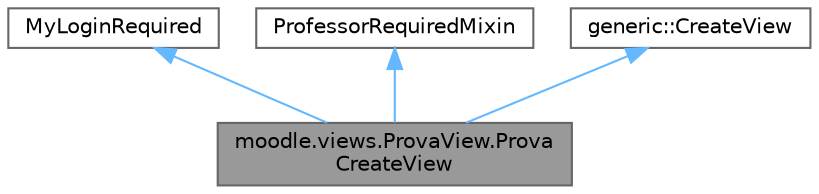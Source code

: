 digraph "moodle.views.ProvaView.ProvaCreateView"
{
 // INTERACTIVE_SVG=YES
 // LATEX_PDF_SIZE
  bgcolor="transparent";
  edge [fontname=Helvetica,fontsize=10,labelfontname=Helvetica,labelfontsize=10];
  node [fontname=Helvetica,fontsize=10,shape=box,height=0.2,width=0.4];
  Node1 [label="moodle.views.ProvaView.Prova\lCreateView",height=0.2,width=0.4,color="gray40", fillcolor="grey60", style="filled", fontcolor="black",tooltip=" "];
  Node2 -> Node1 [dir="back",color="steelblue1",style="solid"];
  Node2 [label="MyLoginRequired",height=0.2,width=0.4,color="gray40", fillcolor="white", style="filled",tooltip=" "];
  Node3 -> Node1 [dir="back",color="steelblue1",style="solid"];
  Node3 [label="ProfessorRequiredMixin",height=0.2,width=0.4,color="gray40", fillcolor="white", style="filled",tooltip=" "];
  Node4 -> Node1 [dir="back",color="steelblue1",style="solid"];
  Node4 [label="generic::CreateView",height=0.2,width=0.4,color="gray40", fillcolor="white", style="filled",tooltip=" "];
}
